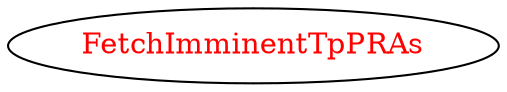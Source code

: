 digraph dependencyGraph {
 concentrate=true;
 ranksep="2.0";
 rankdir="LR"; 
 splines="ortho";
"FetchImminentTpPRAs" [fontcolor="red"];
}